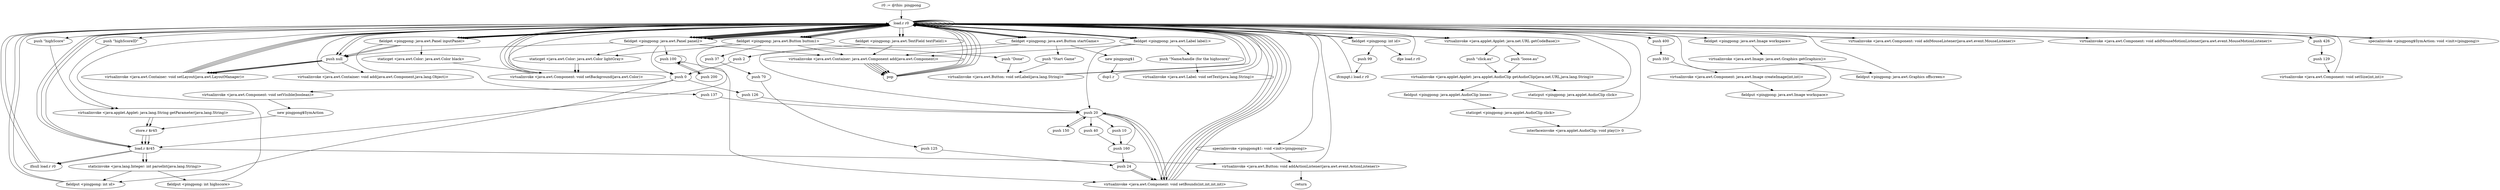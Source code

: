 digraph "" {
    "r0 := @this: pingpong"
    "load.r r0"
    "r0 := @this: pingpong"->"load.r r0";
    "push \"highScoreID\""
    "load.r r0"->"push \"highScoreID\"";
    "virtualinvoke <java.applet.Applet: java.lang.String getParameter(java.lang.String)>"
    "push \"highScoreID\""->"virtualinvoke <java.applet.Applet: java.lang.String getParameter(java.lang.String)>";
    "store.r $r45"
    "virtualinvoke <java.applet.Applet: java.lang.String getParameter(java.lang.String)>"->"store.r $r45";
    "load.r $r45"
    "store.r $r45"->"load.r $r45";
    "ifnull load.r r0"
    "load.r $r45"->"ifnull load.r r0";
    "ifnull load.r r0"->"load.r r0";
    "load.r r0"->"load.r $r45";
    "staticinvoke <java.lang.Integer: int parseInt(java.lang.String)>"
    "load.r $r45"->"staticinvoke <java.lang.Integer: int parseInt(java.lang.String)>";
    "fieldput <pingpong: int id>"
    "staticinvoke <java.lang.Integer: int parseInt(java.lang.String)>"->"fieldput <pingpong: int id>";
    "fieldput <pingpong: int id>"->"load.r r0";
    "fieldget <pingpong: int id>"
    "load.r r0"->"fieldget <pingpong: int id>";
    "push 99"
    "fieldget <pingpong: int id>"->"push 99";
    "ifcmpgt.i load.r r0"
    "push 99"->"ifcmpgt.i load.r r0";
    "ifcmpgt.i load.r r0"->"load.r r0";
    "load.r r0"->"fieldget <pingpong: int id>";
    "ifge load.r r0"
    "fieldget <pingpong: int id>"->"ifge load.r r0";
    "ifge load.r r0"->"load.r r0";
    "push 0"
    "load.r r0"->"push 0";
    "push 0"->"fieldput <pingpong: int id>";
    "fieldput <pingpong: int id>"->"load.r r0";
    "push \"highScore\""
    "load.r r0"->"push \"highScore\"";
    "push \"highScore\""->"virtualinvoke <java.applet.Applet: java.lang.String getParameter(java.lang.String)>";
    "virtualinvoke <java.applet.Applet: java.lang.String getParameter(java.lang.String)>"->"store.r $r45";
    "store.r $r45"->"load.r $r45";
    "load.r $r45"->"ifnull load.r r0";
    "ifnull load.r r0"->"load.r r0";
    "load.r r0"->"load.r $r45";
    "load.r $r45"->"staticinvoke <java.lang.Integer: int parseInt(java.lang.String)>";
    "fieldput <pingpong: int highscore>"
    "staticinvoke <java.lang.Integer: int parseInt(java.lang.String)>"->"fieldput <pingpong: int highscore>";
    "fieldput <pingpong: int highscore>"->"load.r r0";
    "load.r r0"->"load.r r0";
    "virtualinvoke <java.applet.Applet: java.net.URL getCodeBase()>"
    "load.r r0"->"virtualinvoke <java.applet.Applet: java.net.URL getCodeBase()>";
    "push \"click.au\""
    "virtualinvoke <java.applet.Applet: java.net.URL getCodeBase()>"->"push \"click.au\"";
    "virtualinvoke <java.applet.Applet: java.applet.AudioClip getAudioClip(java.net.URL,java.lang.String)>"
    "push \"click.au\""->"virtualinvoke <java.applet.Applet: java.applet.AudioClip getAudioClip(java.net.URL,java.lang.String)>";
    "staticput <pingpong: java.applet.AudioClip click>"
    "virtualinvoke <java.applet.Applet: java.applet.AudioClip getAudioClip(java.net.URL,java.lang.String)>"->"staticput <pingpong: java.applet.AudioClip click>";
    "staticput <pingpong: java.applet.AudioClip click>"->"load.r r0";
    "load.r r0"->"load.r r0";
    "load.r r0"->"load.r r0";
    "load.r r0"->"virtualinvoke <java.applet.Applet: java.net.URL getCodeBase()>";
    "push \"loose.au\""
    "virtualinvoke <java.applet.Applet: java.net.URL getCodeBase()>"->"push \"loose.au\"";
    "push \"loose.au\""->"virtualinvoke <java.applet.Applet: java.applet.AudioClip getAudioClip(java.net.URL,java.lang.String)>";
    "fieldput <pingpong: java.applet.AudioClip loose>"
    "virtualinvoke <java.applet.Applet: java.applet.AudioClip getAudioClip(java.net.URL,java.lang.String)>"->"fieldput <pingpong: java.applet.AudioClip loose>";
    "staticget <pingpong: java.applet.AudioClip click>"
    "fieldput <pingpong: java.applet.AudioClip loose>"->"staticget <pingpong: java.applet.AudioClip click>";
    "interfaceinvoke <java.applet.AudioClip: void play()> 0"
    "staticget <pingpong: java.applet.AudioClip click>"->"interfaceinvoke <java.applet.AudioClip: void play()> 0";
    "interfaceinvoke <java.applet.AudioClip: void play()> 0"->"load.r r0";
    "push null"
    "load.r r0"->"push null";
    "virtualinvoke <java.awt.Container: void setLayout(java.awt.LayoutManager)>"
    "push null"->"virtualinvoke <java.awt.Container: void setLayout(java.awt.LayoutManager)>";
    "virtualinvoke <java.awt.Container: void setLayout(java.awt.LayoutManager)>"->"load.r r0";
    "load.r r0"->"load.r r0";
    "fieldget <pingpong: java.awt.Panel inputPanel>"
    "load.r r0"->"fieldget <pingpong: java.awt.Panel inputPanel>";
    "fieldget <pingpong: java.awt.Panel inputPanel>"->"push null";
    "virtualinvoke <java.awt.Container: void add(java.awt.Component,java.lang.Object)>"
    "push null"->"virtualinvoke <java.awt.Container: void add(java.awt.Component,java.lang.Object)>";
    "virtualinvoke <java.awt.Container: void add(java.awt.Component,java.lang.Object)>"->"load.r r0";
    "load.r r0"->"fieldget <pingpong: java.awt.Panel inputPanel>";
    "push 137"
    "fieldget <pingpong: java.awt.Panel inputPanel>"->"push 137";
    "push 20"
    "push 137"->"push 20";
    "push 150"
    "push 20"->"push 150";
    "push 150"->"push 20";
    "virtualinvoke <java.awt.Component: void setBounds(int,int,int,int)>"
    "push 20"->"virtualinvoke <java.awt.Component: void setBounds(int,int,int,int)>";
    "virtualinvoke <java.awt.Component: void setBounds(int,int,int,int)>"->"load.r r0";
    "load.r r0"->"fieldget <pingpong: java.awt.Panel inputPanel>";
    "fieldget <pingpong: java.awt.Panel inputPanel>"->"push null";
    "push null"->"virtualinvoke <java.awt.Container: void setLayout(java.awt.LayoutManager)>";
    "virtualinvoke <java.awt.Container: void setLayout(java.awt.LayoutManager)>"->"load.r r0";
    "load.r r0"->"fieldget <pingpong: java.awt.Panel inputPanel>";
    "staticget <java.awt.Color: java.awt.Color black>"
    "fieldget <pingpong: java.awt.Panel inputPanel>"->"staticget <java.awt.Color: java.awt.Color black>";
    "virtualinvoke <java.awt.Component: void setBackground(java.awt.Color)>"
    "staticget <java.awt.Color: java.awt.Color black>"->"virtualinvoke <java.awt.Component: void setBackground(java.awt.Color)>";
    "virtualinvoke <java.awt.Component: void setBackground(java.awt.Color)>"->"load.r r0";
    "load.r r0"->"fieldget <pingpong: java.awt.Panel inputPanel>";
    "fieldget <pingpong: java.awt.Panel inputPanel>"->"load.r r0";
    "fieldget <pingpong: java.awt.Button startGame>"
    "load.r r0"->"fieldget <pingpong: java.awt.Button startGame>";
    "virtualinvoke <java.awt.Container: java.awt.Component add(java.awt.Component)>"
    "fieldget <pingpong: java.awt.Button startGame>"->"virtualinvoke <java.awt.Container: java.awt.Component add(java.awt.Component)>";
    "pop"
    "virtualinvoke <java.awt.Container: java.awt.Component add(java.awt.Component)>"->"pop";
    "pop"->"load.r r0";
    "load.r r0"->"fieldget <pingpong: java.awt.Button startGame>";
    "push 2"
    "fieldget <pingpong: java.awt.Button startGame>"->"push 2";
    "push 2"->"push 0";
    "push 126"
    "push 0"->"push 126";
    "push 126"->"push 20";
    "push 20"->"virtualinvoke <java.awt.Component: void setBounds(int,int,int,int)>";
    "virtualinvoke <java.awt.Component: void setBounds(int,int,int,int)>"->"load.r r0";
    "load.r r0"->"fieldget <pingpong: java.awt.Button startGame>";
    "push \"Start Game\""
    "fieldget <pingpong: java.awt.Button startGame>"->"push \"Start Game\"";
    "virtualinvoke <java.awt.Button: void setLabel(java.lang.String)>"
    "push \"Start Game\""->"virtualinvoke <java.awt.Button: void setLabel(java.lang.String)>";
    "virtualinvoke <java.awt.Button: void setLabel(java.lang.String)>"->"load.r r0";
    "load.r r0"->"fieldget <pingpong: java.awt.Button startGame>";
    "new pingpong$1"
    "fieldget <pingpong: java.awt.Button startGame>"->"new pingpong$1";
    "dup1.r"
    "new pingpong$1"->"dup1.r";
    "dup1.r"->"load.r r0";
    "specialinvoke <pingpong$1: void <init>(pingpong)>"
    "load.r r0"->"specialinvoke <pingpong$1: void <init>(pingpong)>";
    "virtualinvoke <java.awt.Button: void addActionListener(java.awt.event.ActionListener)>"
    "specialinvoke <pingpong$1: void <init>(pingpong)>"->"virtualinvoke <java.awt.Button: void addActionListener(java.awt.event.ActionListener)>";
    "virtualinvoke <java.awt.Button: void addActionListener(java.awt.event.ActionListener)>"->"load.r r0";
    "load.r r0"->"load.r r0";
    "push 400"
    "load.r r0"->"push 400";
    "push 350"
    "push 400"->"push 350";
    "virtualinvoke <java.awt.Component: java.awt.Image createImage(int,int)>"
    "push 350"->"virtualinvoke <java.awt.Component: java.awt.Image createImage(int,int)>";
    "fieldput <pingpong: java.awt.Image workspace>"
    "virtualinvoke <java.awt.Component: java.awt.Image createImage(int,int)>"->"fieldput <pingpong: java.awt.Image workspace>";
    "fieldput <pingpong: java.awt.Image workspace>"->"load.r r0";
    "load.r r0"->"load.r r0";
    "fieldget <pingpong: java.awt.Image workspace>"
    "load.r r0"->"fieldget <pingpong: java.awt.Image workspace>";
    "virtualinvoke <java.awt.Image: java.awt.Graphics getGraphics()>"
    "fieldget <pingpong: java.awt.Image workspace>"->"virtualinvoke <java.awt.Image: java.awt.Graphics getGraphics()>";
    "fieldput <pingpong: java.awt.Graphics offscreen>"
    "virtualinvoke <java.awt.Image: java.awt.Graphics getGraphics()>"->"fieldput <pingpong: java.awt.Graphics offscreen>";
    "fieldput <pingpong: java.awt.Graphics offscreen>"->"load.r r0";
    "load.r r0"->"load.r r0";
    "virtualinvoke <java.awt.Component: void addMouseListener(java.awt.event.MouseListener)>"
    "load.r r0"->"virtualinvoke <java.awt.Component: void addMouseListener(java.awt.event.MouseListener)>";
    "virtualinvoke <java.awt.Component: void addMouseListener(java.awt.event.MouseListener)>"->"load.r r0";
    "load.r r0"->"load.r r0";
    "virtualinvoke <java.awt.Component: void addMouseMotionListener(java.awt.event.MouseMotionListener)>"
    "load.r r0"->"virtualinvoke <java.awt.Component: void addMouseMotionListener(java.awt.event.MouseMotionListener)>";
    "virtualinvoke <java.awt.Component: void addMouseMotionListener(java.awt.event.MouseMotionListener)>"->"load.r r0";
    "load.r r0"->"push null";
    "push null"->"virtualinvoke <java.awt.Container: void setLayout(java.awt.LayoutManager)>";
    "virtualinvoke <java.awt.Container: void setLayout(java.awt.LayoutManager)>"->"load.r r0";
    "push 426"
    "load.r r0"->"push 426";
    "push 129"
    "push 426"->"push 129";
    "virtualinvoke <java.awt.Component: void setSize(int,int)>"
    "push 129"->"virtualinvoke <java.awt.Component: void setSize(int,int)>";
    "virtualinvoke <java.awt.Component: void setSize(int,int)>"->"load.r r0";
    "fieldget <pingpong: java.awt.Panel panel2>"
    "load.r r0"->"fieldget <pingpong: java.awt.Panel panel2>";
    "fieldget <pingpong: java.awt.Panel panel2>"->"push null";
    "push null"->"virtualinvoke <java.awt.Container: void setLayout(java.awt.LayoutManager)>";
    "virtualinvoke <java.awt.Container: void setLayout(java.awt.LayoutManager)>"->"load.r r0";
    "load.r r0"->"load.r r0";
    "load.r r0"->"fieldget <pingpong: java.awt.Panel panel2>";
    "fieldget <pingpong: java.awt.Panel panel2>"->"virtualinvoke <java.awt.Container: java.awt.Component add(java.awt.Component)>";
    "virtualinvoke <java.awt.Container: java.awt.Component add(java.awt.Component)>"->"pop";
    "pop"->"load.r r0";
    "load.r r0"->"fieldget <pingpong: java.awt.Panel panel2>";
    "staticget <java.awt.Color: java.awt.Color lightGray>"
    "fieldget <pingpong: java.awt.Panel panel2>"->"staticget <java.awt.Color: java.awt.Color lightGray>";
    "staticget <java.awt.Color: java.awt.Color lightGray>"->"virtualinvoke <java.awt.Component: void setBackground(java.awt.Color)>";
    "virtualinvoke <java.awt.Component: void setBackground(java.awt.Color)>"->"load.r r0";
    "load.r r0"->"fieldget <pingpong: java.awt.Panel panel2>";
    "push 100"
    "fieldget <pingpong: java.awt.Panel panel2>"->"push 100";
    "push 100"->"push 100";
    "push 200"
    "push 100"->"push 200";
    "push 200"->"push 100";
    "push 100"->"virtualinvoke <java.awt.Component: void setBounds(int,int,int,int)>";
    "virtualinvoke <java.awt.Component: void setBounds(int,int,int,int)>"->"load.r r0";
    "fieldget <pingpong: java.awt.Label label1>"
    "load.r r0"->"fieldget <pingpong: java.awt.Label label1>";
    "push \"Name/handle (for the highscore)\""
    "fieldget <pingpong: java.awt.Label label1>"->"push \"Name/handle (for the highscore)\"";
    "virtualinvoke <java.awt.Label: void setText(java.lang.String)>"
    "push \"Name/handle (for the highscore)\""->"virtualinvoke <java.awt.Label: void setText(java.lang.String)>";
    "virtualinvoke <java.awt.Label: void setText(java.lang.String)>"->"load.r r0";
    "load.r r0"->"fieldget <pingpong: java.awt.Panel panel2>";
    "fieldget <pingpong: java.awt.Panel panel2>"->"load.r r0";
    "load.r r0"->"fieldget <pingpong: java.awt.Label label1>";
    "fieldget <pingpong: java.awt.Label label1>"->"virtualinvoke <java.awt.Container: java.awt.Component add(java.awt.Component)>";
    "virtualinvoke <java.awt.Container: java.awt.Component add(java.awt.Component)>"->"pop";
    "pop"->"load.r r0";
    "load.r r0"->"fieldget <pingpong: java.awt.Label label1>";
    "fieldget <pingpong: java.awt.Label label1>"->"push 20";
    "push 10"
    "push 20"->"push 10";
    "push 160"
    "push 10"->"push 160";
    "push 24"
    "push 160"->"push 24";
    "push 24"->"virtualinvoke <java.awt.Component: void setBounds(int,int,int,int)>";
    "virtualinvoke <java.awt.Component: void setBounds(int,int,int,int)>"->"load.r r0";
    "load.r r0"->"fieldget <pingpong: java.awt.Panel panel2>";
    "fieldget <pingpong: java.awt.Panel panel2>"->"load.r r0";
    "fieldget <pingpong: java.awt.TextField textField1>"
    "load.r r0"->"fieldget <pingpong: java.awt.TextField textField1>";
    "fieldget <pingpong: java.awt.TextField textField1>"->"virtualinvoke <java.awt.Container: java.awt.Component add(java.awt.Component)>";
    "virtualinvoke <java.awt.Container: java.awt.Component add(java.awt.Component)>"->"pop";
    "pop"->"load.r r0";
    "load.r r0"->"fieldget <pingpong: java.awt.TextField textField1>";
    "fieldget <pingpong: java.awt.TextField textField1>"->"push 20";
    "push 40"
    "push 20"->"push 40";
    "push 40"->"push 160";
    "push 160"->"push 20";
    "push 20"->"virtualinvoke <java.awt.Component: void setBounds(int,int,int,int)>";
    "virtualinvoke <java.awt.Component: void setBounds(int,int,int,int)>"->"load.r r0";
    "fieldget <pingpong: java.awt.Button button1>"
    "load.r r0"->"fieldget <pingpong: java.awt.Button button1>";
    "push \"Done\""
    "fieldget <pingpong: java.awt.Button button1>"->"push \"Done\"";
    "push \"Done\""->"virtualinvoke <java.awt.Button: void setLabel(java.lang.String)>";
    "virtualinvoke <java.awt.Button: void setLabel(java.lang.String)>"->"load.r r0";
    "load.r r0"->"fieldget <pingpong: java.awt.Panel panel2>";
    "fieldget <pingpong: java.awt.Panel panel2>"->"load.r r0";
    "load.r r0"->"fieldget <pingpong: java.awt.Button button1>";
    "fieldget <pingpong: java.awt.Button button1>"->"virtualinvoke <java.awt.Container: java.awt.Component add(java.awt.Component)>";
    "virtualinvoke <java.awt.Container: java.awt.Component add(java.awt.Component)>"->"pop";
    "pop"->"load.r r0";
    "load.r r0"->"fieldget <pingpong: java.awt.Button button1>";
    "fieldget <pingpong: java.awt.Button button1>"->"staticget <java.awt.Color: java.awt.Color lightGray>";
    "staticget <java.awt.Color: java.awt.Color lightGray>"->"virtualinvoke <java.awt.Component: void setBackground(java.awt.Color)>";
    "virtualinvoke <java.awt.Component: void setBackground(java.awt.Color)>"->"load.r r0";
    "load.r r0"->"fieldget <pingpong: java.awt.Button button1>";
    "push 37"
    "fieldget <pingpong: java.awt.Button button1>"->"push 37";
    "push 70"
    "push 37"->"push 70";
    "push 125"
    "push 70"->"push 125";
    "push 125"->"push 24";
    "push 24"->"virtualinvoke <java.awt.Component: void setBounds(int,int,int,int)>";
    "virtualinvoke <java.awt.Component: void setBounds(int,int,int,int)>"->"load.r r0";
    "load.r r0"->"fieldget <pingpong: java.awt.Panel panel2>";
    "fieldget <pingpong: java.awt.Panel panel2>"->"push 0";
    "virtualinvoke <java.awt.Component: void setVisible(boolean)>"
    "push 0"->"virtualinvoke <java.awt.Component: void setVisible(boolean)>";
    "new pingpong$SymAction"
    "virtualinvoke <java.awt.Component: void setVisible(boolean)>"->"new pingpong$SymAction";
    "new pingpong$SymAction"->"store.r $r45";
    "store.r $r45"->"load.r $r45";
    "load.r $r45"->"load.r r0";
    "specialinvoke <pingpong$SymAction: void <init>(pingpong)>"
    "load.r r0"->"specialinvoke <pingpong$SymAction: void <init>(pingpong)>";
    "specialinvoke <pingpong$SymAction: void <init>(pingpong)>"->"load.r r0";
    "load.r r0"->"fieldget <pingpong: java.awt.Button button1>";
    "fieldget <pingpong: java.awt.Button button1>"->"load.r $r45";
    "load.r $r45"->"virtualinvoke <java.awt.Button: void addActionListener(java.awt.event.ActionListener)>";
    "return"
    "virtualinvoke <java.awt.Button: void addActionListener(java.awt.event.ActionListener)>"->"return";
}
